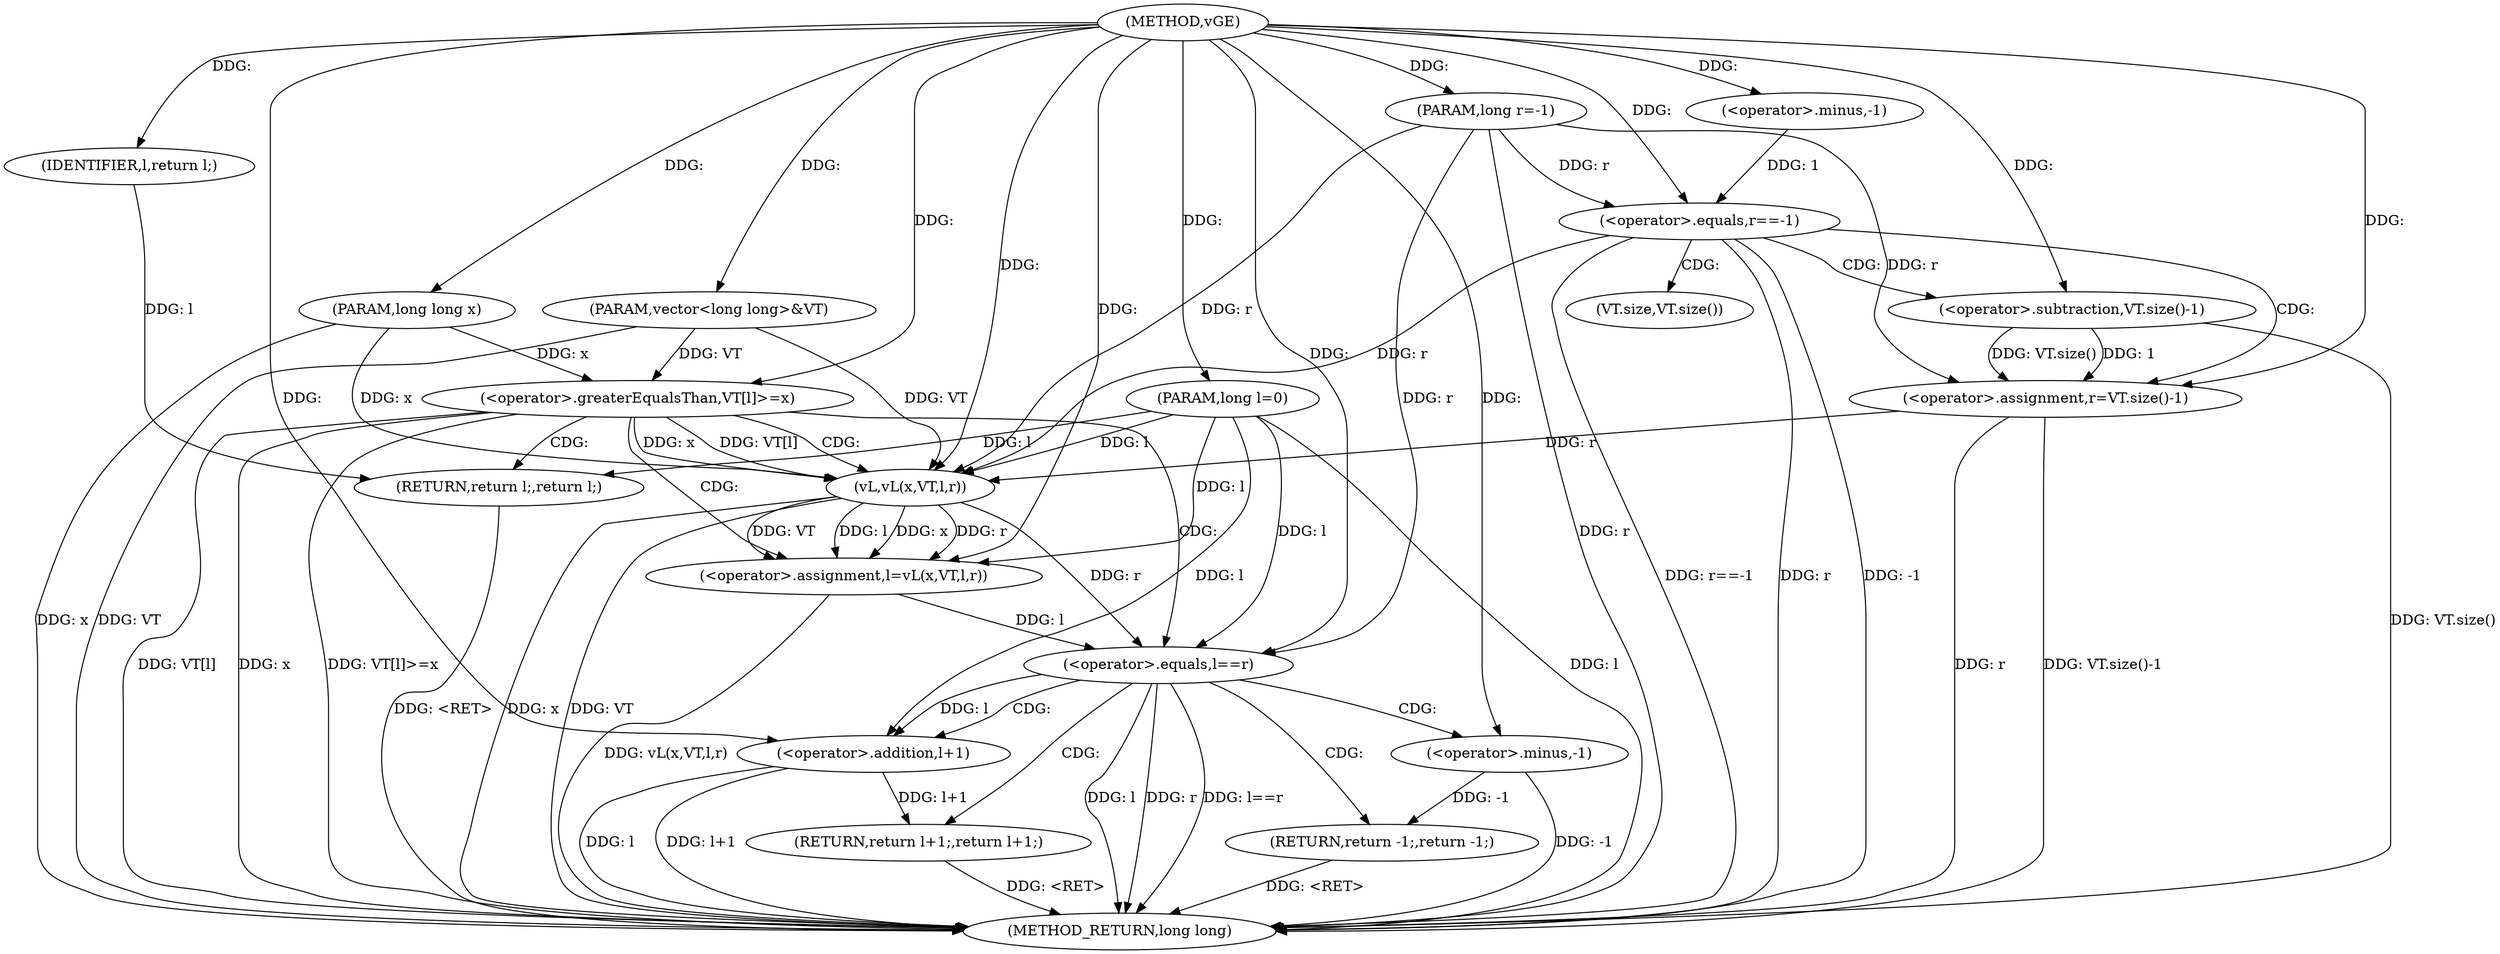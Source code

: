 digraph "vGE" {  
"1000554" [label = "(METHOD,vGE)" ]
"1000599" [label = "(METHOD_RETURN,long long)" ]
"1000555" [label = "(PARAM,long long x)" ]
"1000556" [label = "(PARAM,vector<long long>&VT)" ]
"1000557" [label = "(PARAM,long l=0)" ]
"1000558" [label = "(PARAM,long r=-1)" ]
"1000580" [label = "(<operator>.assignment,l=vL(x,VT,l,r))" ]
"1000595" [label = "(RETURN,return l+1;,return l+1;)" ]
"1000561" [label = "(<operator>.equals,r==-1)" ]
"1000572" [label = "(<operator>.greaterEqualsThan,VT[l]>=x)" ]
"1000588" [label = "(<operator>.equals,l==r)" ]
"1000596" [label = "(<operator>.addition,l+1)" ]
"1000566" [label = "(<operator>.assignment,r=VT.size()-1)" ]
"1000578" [label = "(RETURN,return l;,return l;)" ]
"1000582" [label = "(vL,vL(x,VT,l,r))" ]
"1000592" [label = "(RETURN,return -1;,return -1;)" ]
"1000563" [label = "(<operator>.minus,-1)" ]
"1000579" [label = "(IDENTIFIER,l,return l;)" ]
"1000593" [label = "(<operator>.minus,-1)" ]
"1000568" [label = "(<operator>.subtraction,VT.size()-1)" ]
"1000569" [label = "(VT.size,VT.size())" ]
  "1000578" -> "1000599"  [ label = "DDG: <RET>"] 
  "1000595" -> "1000599"  [ label = "DDG: <RET>"] 
  "1000592" -> "1000599"  [ label = "DDG: <RET>"] 
  "1000555" -> "1000599"  [ label = "DDG: x"] 
  "1000556" -> "1000599"  [ label = "DDG: VT"] 
  "1000557" -> "1000599"  [ label = "DDG: l"] 
  "1000558" -> "1000599"  [ label = "DDG: r"] 
  "1000561" -> "1000599"  [ label = "DDG: r"] 
  "1000561" -> "1000599"  [ label = "DDG: -1"] 
  "1000561" -> "1000599"  [ label = "DDG: r==-1"] 
  "1000566" -> "1000599"  [ label = "DDG: r"] 
  "1000568" -> "1000599"  [ label = "DDG: VT.size()"] 
  "1000566" -> "1000599"  [ label = "DDG: VT.size()-1"] 
  "1000572" -> "1000599"  [ label = "DDG: VT[l]"] 
  "1000572" -> "1000599"  [ label = "DDG: x"] 
  "1000572" -> "1000599"  [ label = "DDG: VT[l]>=x"] 
  "1000582" -> "1000599"  [ label = "DDG: x"] 
  "1000582" -> "1000599"  [ label = "DDG: VT"] 
  "1000580" -> "1000599"  [ label = "DDG: vL(x,VT,l,r)"] 
  "1000588" -> "1000599"  [ label = "DDG: l"] 
  "1000588" -> "1000599"  [ label = "DDG: r"] 
  "1000588" -> "1000599"  [ label = "DDG: l==r"] 
  "1000596" -> "1000599"  [ label = "DDG: l"] 
  "1000596" -> "1000599"  [ label = "DDG: l+1"] 
  "1000593" -> "1000599"  [ label = "DDG: -1"] 
  "1000554" -> "1000555"  [ label = "DDG: "] 
  "1000554" -> "1000556"  [ label = "DDG: "] 
  "1000554" -> "1000557"  [ label = "DDG: "] 
  "1000554" -> "1000558"  [ label = "DDG: "] 
  "1000582" -> "1000580"  [ label = "DDG: VT"] 
  "1000582" -> "1000580"  [ label = "DDG: l"] 
  "1000582" -> "1000580"  [ label = "DDG: x"] 
  "1000582" -> "1000580"  [ label = "DDG: r"] 
  "1000596" -> "1000595"  [ label = "DDG: l+1"] 
  "1000557" -> "1000580"  [ label = "DDG: l"] 
  "1000554" -> "1000580"  [ label = "DDG: "] 
  "1000554" -> "1000596"  [ label = "DDG: "] 
  "1000588" -> "1000596"  [ label = "DDG: l"] 
  "1000557" -> "1000596"  [ label = "DDG: l"] 
  "1000558" -> "1000561"  [ label = "DDG: r"] 
  "1000554" -> "1000561"  [ label = "DDG: "] 
  "1000563" -> "1000561"  [ label = "DDG: 1"] 
  "1000568" -> "1000566"  [ label = "DDG: 1"] 
  "1000568" -> "1000566"  [ label = "DDG: VT.size()"] 
  "1000556" -> "1000572"  [ label = "DDG: VT"] 
  "1000555" -> "1000572"  [ label = "DDG: x"] 
  "1000554" -> "1000572"  [ label = "DDG: "] 
  "1000579" -> "1000578"  [ label = "DDG: l"] 
  "1000557" -> "1000578"  [ label = "DDG: l"] 
  "1000572" -> "1000582"  [ label = "DDG: x"] 
  "1000555" -> "1000582"  [ label = "DDG: x"] 
  "1000554" -> "1000582"  [ label = "DDG: "] 
  "1000572" -> "1000582"  [ label = "DDG: VT[l]"] 
  "1000556" -> "1000582"  [ label = "DDG: VT"] 
  "1000557" -> "1000582"  [ label = "DDG: l"] 
  "1000561" -> "1000582"  [ label = "DDG: r"] 
  "1000566" -> "1000582"  [ label = "DDG: r"] 
  "1000558" -> "1000582"  [ label = "DDG: r"] 
  "1000580" -> "1000588"  [ label = "DDG: l"] 
  "1000557" -> "1000588"  [ label = "DDG: l"] 
  "1000554" -> "1000588"  [ label = "DDG: "] 
  "1000582" -> "1000588"  [ label = "DDG: r"] 
  "1000558" -> "1000588"  [ label = "DDG: r"] 
  "1000593" -> "1000592"  [ label = "DDG: -1"] 
  "1000554" -> "1000563"  [ label = "DDG: "] 
  "1000558" -> "1000566"  [ label = "DDG: r"] 
  "1000554" -> "1000566"  [ label = "DDG: "] 
  "1000554" -> "1000579"  [ label = "DDG: "] 
  "1000554" -> "1000568"  [ label = "DDG: "] 
  "1000554" -> "1000593"  [ label = "DDG: "] 
  "1000561" -> "1000566"  [ label = "CDG: "] 
  "1000561" -> "1000569"  [ label = "CDG: "] 
  "1000561" -> "1000568"  [ label = "CDG: "] 
  "1000572" -> "1000582"  [ label = "CDG: "] 
  "1000572" -> "1000578"  [ label = "CDG: "] 
  "1000572" -> "1000588"  [ label = "CDG: "] 
  "1000572" -> "1000580"  [ label = "CDG: "] 
  "1000588" -> "1000593"  [ label = "CDG: "] 
  "1000588" -> "1000592"  [ label = "CDG: "] 
  "1000588" -> "1000595"  [ label = "CDG: "] 
  "1000588" -> "1000596"  [ label = "CDG: "] 
}
